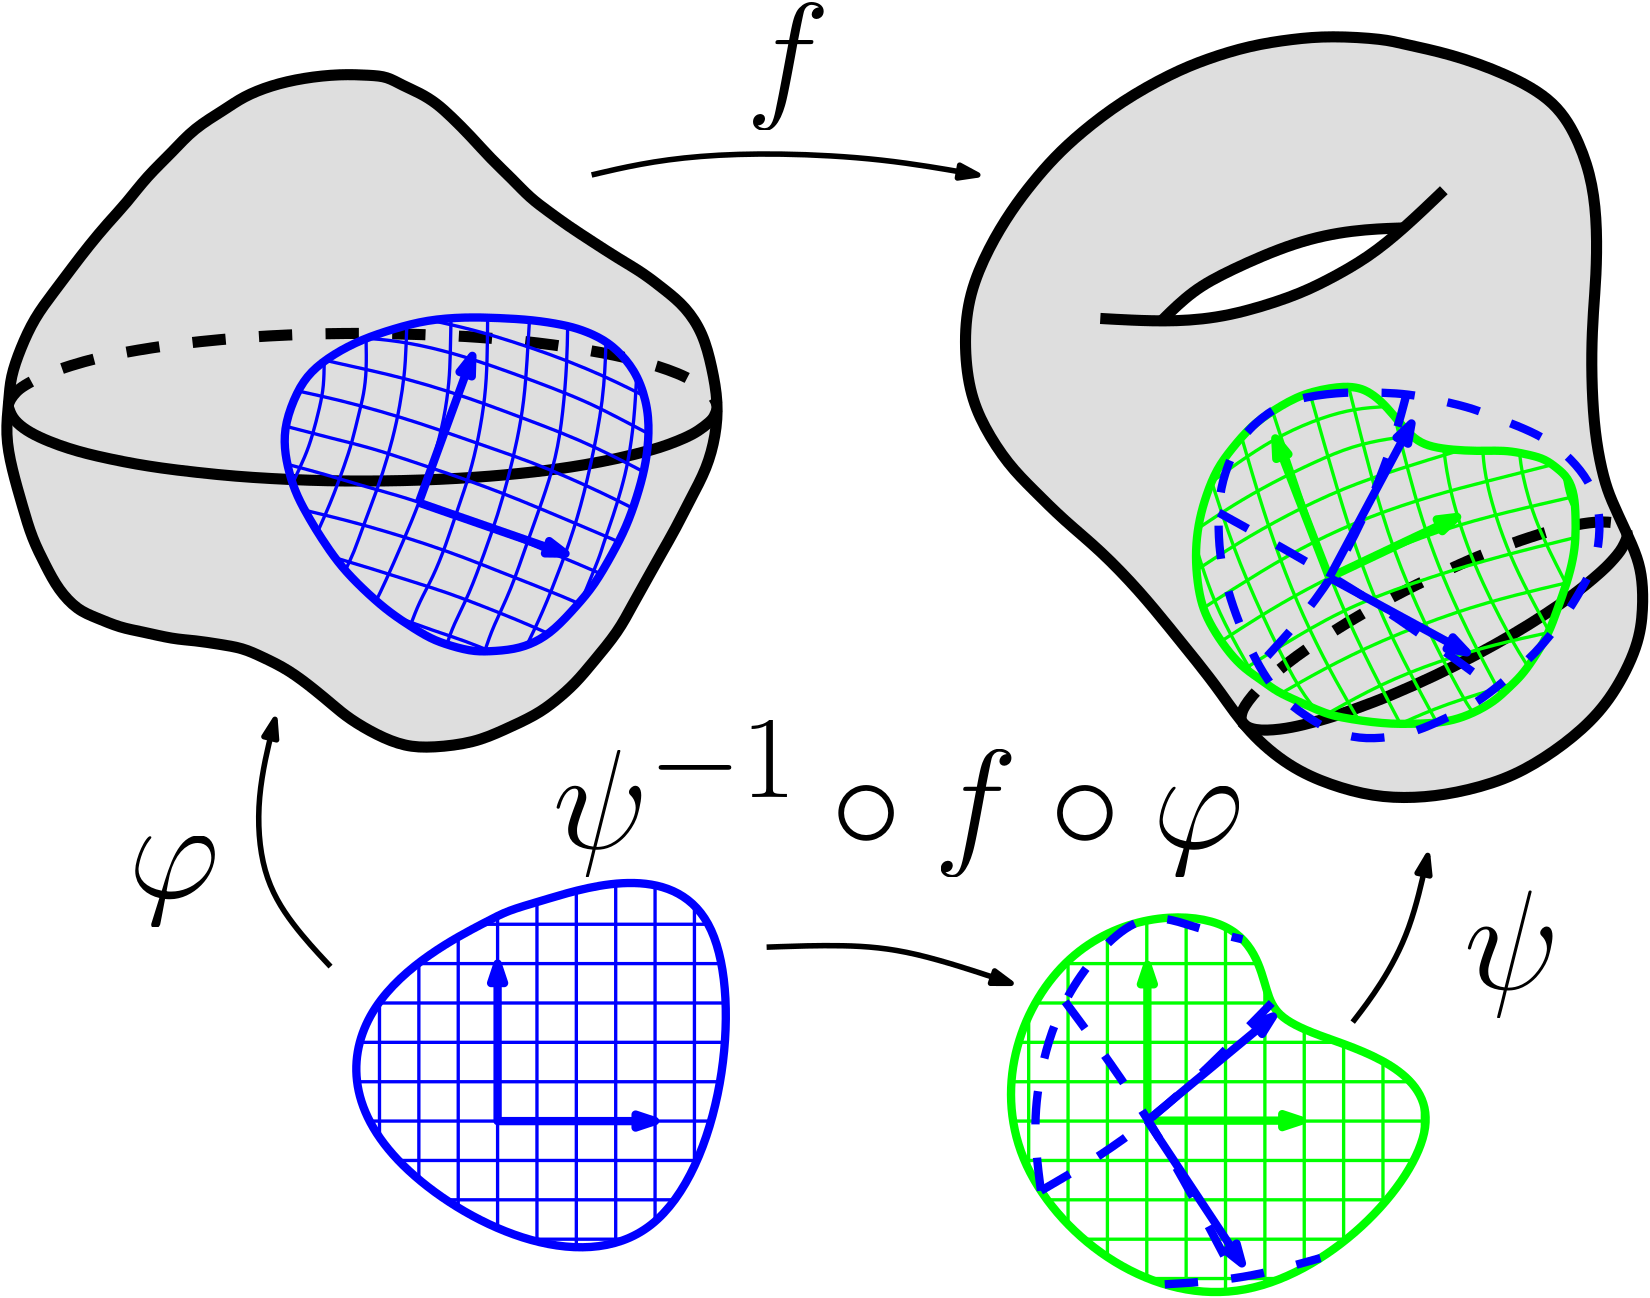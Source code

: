 <?xml version="1.0"?>
<!DOCTYPE ipe SYSTEM "ipe.dtd">
<ipe version="70107" creator="Ipe 7.1.8">
<info created="D:20130404101116" modified="D:20160304170852"/>
<ipestyle name="basic">
<symbol name="arrow/arc(spx)">
<path stroke="sym-stroke" fill="sym-stroke" pen="sym-pen">
0 0 m
-1 0.333 l
-1 -0.333 l
h
</path>
</symbol>
<symbol name="arrow/farc(spx)">
<path stroke="sym-stroke" fill="white" pen="sym-pen">
0 0 m
-1 0.333 l
-1 -0.333 l
h
</path>
</symbol>
<symbol name="mark/circle(sx)" transformations="translations">
<path fill="sym-stroke">
0.6 0 0 0.6 0 0 e
0.4 0 0 0.4 0 0 e
</path>
</symbol>
<symbol name="mark/disk(sx)" transformations="translations">
<path fill="sym-stroke">
0.6 0 0 0.6 0 0 e
</path>
</symbol>
<symbol name="mark/fdisk(sfx)" transformations="translations">
<group>
<path fill="sym-fill">
0.5 0 0 0.5 0 0 e
</path>
<path fill="sym-stroke" fillrule="eofill">
0.6 0 0 0.6 0 0 e
0.4 0 0 0.4 0 0 e
</path>
</group>
</symbol>
<symbol name="mark/box(sx)" transformations="translations">
<path fill="sym-stroke" fillrule="eofill">
-0.6 -0.6 m
0.6 -0.6 l
0.6 0.6 l
-0.6 0.6 l
h
-0.4 -0.4 m
0.4 -0.4 l
0.4 0.4 l
-0.4 0.4 l
h
</path>
</symbol>
<symbol name="mark/square(sx)" transformations="translations">
<path fill="sym-stroke">
-0.6 -0.6 m
0.6 -0.6 l
0.6 0.6 l
-0.6 0.6 l
h
</path>
</symbol>
<symbol name="mark/fsquare(sfx)" transformations="translations">
<group>
<path fill="sym-fill">
-0.5 -0.5 m
0.5 -0.5 l
0.5 0.5 l
-0.5 0.5 l
h
</path>
<path fill="sym-stroke" fillrule="eofill">
-0.6 -0.6 m
0.6 -0.6 l
0.6 0.6 l
-0.6 0.6 l
h
-0.4 -0.4 m
0.4 -0.4 l
0.4 0.4 l
-0.4 0.4 l
h
</path>
</group>
</symbol>
<symbol name="mark/cross(sx)" transformations="translations">
<group>
<path fill="sym-stroke">
-0.43 -0.57 m
0.57 0.43 l
0.43 0.57 l
-0.57 -0.43 l
h
</path>
<path fill="sym-stroke">
-0.43 0.57 m
0.57 -0.43 l
0.43 -0.57 l
-0.57 0.43 l
h
</path>
</group>
</symbol>
<symbol name="arrow/fnormal(spx)">
<path stroke="sym-stroke" fill="white" pen="sym-pen">
0 0 m
-1 0.333 l
-1 -0.333 l
h
</path>
</symbol>
<symbol name="arrow/pointed(spx)">
<path stroke="sym-stroke" fill="sym-stroke" pen="sym-pen">
0 0 m
-1 0.333 l
-0.8 0 l
-1 -0.333 l
h
</path>
</symbol>
<symbol name="arrow/fpointed(spx)">
<path stroke="sym-stroke" fill="white" pen="sym-pen">
0 0 m
-1 0.333 l
-0.8 0 l
-1 -0.333 l
h
</path>
</symbol>
<symbol name="arrow/linear(spx)">
<path stroke="sym-stroke" pen="sym-pen">
-1 0.333 m
0 0 l
-1 -0.333 l
</path>
</symbol>
<symbol name="arrow/fdouble(spx)">
<path stroke="sym-stroke" fill="white" pen="sym-pen">
0 0 m
-1 0.333 l
-1 -0.333 l
h
-1 0 m
-2 0.333 l
-2 -0.333 l
h
</path>
</symbol>
<symbol name="arrow/double(spx)">
<path stroke="sym-stroke" fill="sym-stroke" pen="sym-pen">
0 0 m
-1 0.333 l
-1 -0.333 l
h
-1 0 m
-2 0.333 l
-2 -0.333 l
h
</path>
</symbol>
<pen name="heavier" value="0.8"/>
<pen name="fat" value="1.2"/>
<pen name="ultrafat" value="2"/>
<symbolsize name="large" value="5"/>
<symbolsize name="small" value="2"/>
<symbolsize name="tiny" value="1.1"/>
<arrowsize name="large" value="10"/>
<arrowsize name="small" value="5"/>
<arrowsize name="tiny" value="3"/>
<color name="red" value="1 0 0"/>
<color name="green" value="0 1 0"/>
<color name="blue" value="0 0 1"/>
<color name="yellow" value="1 1 0"/>
<color name="orange" value="1 0.647 0"/>
<color name="gold" value="1 0.843 0"/>
<color name="purple" value="0.627 0.125 0.941"/>
<color name="gray" value="0.745"/>
<color name="brown" value="0.647 0.165 0.165"/>
<color name="navy" value="0 0 0.502"/>
<color name="pink" value="1 0.753 0.796"/>
<color name="seagreen" value="0.18 0.545 0.341"/>
<color name="turquoise" value="0.251 0.878 0.816"/>
<color name="violet" value="0.933 0.51 0.933"/>
<color name="darkblue" value="0 0 0.545"/>
<color name="darkcyan" value="0 0.545 0.545"/>
<color name="darkgray" value="0.663"/>
<color name="darkgreen" value="0 0.392 0"/>
<color name="darkmagenta" value="0.545 0 0.545"/>
<color name="darkorange" value="1 0.549 0"/>
<color name="darkred" value="0.545 0 0"/>
<color name="lightblue" value="0.678 0.847 0.902"/>
<color name="lightcyan" value="0.878 1 1"/>
<color name="lightgray" value="0.827"/>
<color name="lightgreen" value="0.565 0.933 0.565"/>
<color name="lightyellow" value="1 1 0.878"/>
<dashstyle name="dashed" value="[4] 0"/>
<dashstyle name="dotted" value="[1 3] 0"/>
<dashstyle name="dash dotted" value="[4 2 1 2] 0"/>
<dashstyle name="dash dot dotted" value="[4 2 1 2 1 2] 0"/>
<textsize name="large" value="\large"/>
<textsize name="small" value="\small"/>
<textsize name="tiny" value="\tiny"/>
<textsize name="Large" value="\Large"/>
<textsize name="LARGE" value="\LARGE"/>
<textsize name="huge" value="\huge"/>
<textsize name="Huge" value="\Huge"/>
<textsize name="footnote" value="\footnotesize"/>
<textstyle name="center" begin="\begin{center}" end="\end{center}"/>
<textstyle name="itemize" begin="\begin{itemize}" end="\end{itemize}"/>
<textstyle name="item" begin="\begin{itemize}\item{}" end="\end{itemize}"/>
<gridsize name="4 pts" value="4"/>
<gridsize name="8 pts (~3 mm)" value="8"/>
<gridsize name="16 pts (~6 mm)" value="16"/>
<gridsize name="32 pts (~12 mm)" value="32"/>
<gridsize name="10 pts (~3.5 mm)" value="10"/>
<gridsize name="20 pts (~7 mm)" value="20"/>
<gridsize name="14 pts (~5 mm)" value="14"/>
<gridsize name="28 pts (~10 mm)" value="28"/>
<gridsize name="56 pts (~20 mm)" value="56"/>
<anglesize name="90 deg" value="90"/>
<anglesize name="60 deg" value="60"/>
<anglesize name="45 deg" value="45"/>
<anglesize name="30 deg" value="30"/>
<anglesize name="22.5 deg" value="22.5"/>
<tiling name="falling" angle="-60" step="4" width="1"/>
<tiling name="rising" angle="30" step="4" width="1"/>
</ipestyle>
<ipestyle name="prueba">
<symbol name="arrow/arc(spx)">
<path stroke="sym-stroke" fill="sym-stroke" pen="sym-pen">
0 0 m
-1 0.333 l
-1 -0.333 l
h
</path>
</symbol>
<symbol name="arrow/farc(spx)">
<path stroke="sym-stroke" fill="white" pen="sym-pen">
0 0 m
-1 0.333 l
-1 -0.333 l
h
</path>
</symbol>
<symbol name="mark/circle(sx)" transformations="translations">
<path fill="sym-stroke">
0.6 0 0 0.6 0 0 e
0.4 0 0 0.4 0 0 e
</path>
</symbol>
<symbol name="mark/disk(sx)" transformations="translations">
<path fill="sym-stroke">
0.6 0 0 0.6 0 0 e
</path>
</symbol>
<symbol name="mark/fdisk(sfx)" transformations="translations">
<group>
<path fill="sym-fill">
0.5 0 0 0.5 0 0 e
</path>
<path fill="sym-stroke" fillrule="eofill">
0.6 0 0 0.6 0 0 e
0.4 0 0 0.4 0 0 e
</path>
</group>
</symbol>
<symbol name="mark/box(sx)" transformations="translations">
<path fill="sym-stroke" fillrule="eofill">
-0.6 -0.6 m
0.6 -0.6 l
0.6 0.6 l
-0.6 0.6 l
h
-0.4 -0.4 m
0.4 -0.4 l
0.4 0.4 l
-0.4 0.4 l
h
</path>
</symbol>
<symbol name="mark/square(sx)" transformations="translations">
<path fill="sym-stroke">
-0.6 -0.6 m
0.6 -0.6 l
0.6 0.6 l
-0.6 0.6 l
h
</path>
</symbol>
<symbol name="mark/fsquare(sfx)" transformations="translations">
<group>
<path fill="sym-fill">
-0.5 -0.5 m
0.5 -0.5 l
0.5 0.5 l
-0.5 0.5 l
h
</path>
<path fill="sym-stroke" fillrule="eofill">
-0.6 -0.6 m
0.6 -0.6 l
0.6 0.6 l
-0.6 0.6 l
h
-0.4 -0.4 m
0.4 -0.4 l
0.4 0.4 l
-0.4 0.4 l
h
</path>
</group>
</symbol>
<symbol name="mark/cross(sx)" transformations="translations">
<group>
<path fill="sym-stroke">
-0.43 -0.57 m
0.57 0.43 l
0.43 0.57 l
-0.57 -0.43 l
h
</path>
<path fill="sym-stroke">
-0.43 0.57 m
0.57 -0.43 l
0.43 -0.57 l
-0.57 0.43 l
h
</path>
</group>
</symbol>
<symbol name="arrow/fnormal(spx)">
<path stroke="sym-stroke" fill="white" pen="sym-pen">
0 0 m
-1 0.333 l
-1 -0.333 l
h
</path>
</symbol>
<symbol name="arrow/pointed(spx)">
<path stroke="sym-stroke" fill="sym-stroke" pen="sym-pen">
0 0 m
-1 0.333 l
-0.8 0 l
-1 -0.333 l
h
</path>
</symbol>
<symbol name="arrow/fpointed(spx)">
<path stroke="sym-stroke" fill="white" pen="sym-pen">
0 0 m
-1 0.333 l
-0.8 0 l
-1 -0.333 l
h
</path>
</symbol>
<symbol name="arrow/linear(spx)">
<path stroke="sym-stroke" pen="sym-pen">
-1 0.333 m
0 0 l
-1 -0.333 l
</path>
</symbol>
<symbol name="arrow/fdouble(spx)">
<path stroke="sym-stroke" fill="white" pen="sym-pen">
0 0 m
-1 0.333 l
-1 -0.333 l
h
-1 0 m
-2 0.333 l
-2 -0.333 l
h
</path>
</symbol>
<symbol name="arrow/double(spx)">
<path stroke="sym-stroke" fill="sym-stroke" pen="sym-pen">
0 0 m
-1 0.333 l
-1 -0.333 l
h
-1 0 m
-2 0.333 l
-2 -0.333 l
h
</path>
</symbol>
<pen name="heavier" value="0.8"/>
<pen name="fat" value="1.2"/>
<pen name="ultrafat" value="2"/>
<symbolsize name="large" value="5"/>
<symbolsize name="small" value="2"/>
<symbolsize name="tiny" value="1.1"/>
<arrowsize name="large" value="10"/>
<arrowsize name="small" value="5"/>
<arrowsize name="tiny" value="3"/>
<color name="red" value="1 0 0"/>
<color name="green" value="0 1 0"/>
<color name="blue" value="0 0 1"/>
<color name="yellow" value="1 1 0"/>
<color name="orange" value="1 0.647 0"/>
<color name="gold" value="1 0.843 0"/>
<color name="purple" value="0.627 0.125 0.941"/>
<color name="gray" value="0.745"/>
<color name="brown" value="0.647 0.165 0.165"/>
<color name="navy" value="0 0 0.502"/>
<color name="pink" value="1 0.753 0.796"/>
<color name="seagreen" value="0.18 0.545 0.341"/>
<color name="turquoise" value="0.251 0.878 0.816"/>
<color name="violet" value="0.933 0.51 0.933"/>
<color name="darkblue" value="0 0 0.545"/>
<color name="darkcyan" value="0 0.545 0.545"/>
<color name="darkgray" value="0.663"/>
<color name="darkgreen" value="0 0.392 0"/>
<color name="darkmagenta" value="0.545 0 0.545"/>
<color name="darkorange" value="1 0.549 0"/>
<color name="darkred" value="0.545 0 0"/>
<color name="lightblue" value="0.678 0.847 0.902"/>
<color name="lightcyan" value="0.878 1 1"/>
<color name="lightgray" value="0.827"/>
<color name="lightgreen" value="0.565 0.933 0.565"/>
<color name="lightyellow" value="1 1 0.878"/>
<color name="gray7" value="0.87"/>
<color name="azul" value="0.237 0.659 0.659"/>
<color name="amarillo" value="0.957 0.969 0.714"/>
<dashstyle name="dashed" value="[4] 0"/>
<dashstyle name="dotted" value="[1 3] 0"/>
<dashstyle name="dash dotted" value="[4 2 1 2] 0"/>
<dashstyle name="dash dot dotted" value="[4 2 1 2 1 2] 0"/>
<dashstyle name="large dashed" value="[12] 0"/>
<dashstyle name="medium dashed" value="[8] 0"/>
<dashstyle name="large dotted" value="[2 4] 0"/>
<textsize name="large" value="\large"/>
<textsize name="small" value="\small"/>
<textsize name="tiny" value="\tiny"/>
<textsize name="Large" value="\Large"/>
<textsize name="LARGE" value="\LARGE"/>
<textsize name="huge" value="\huge"/>
<textsize name="Huge" value="\Huge"/>
<textsize name="footnote" value="\footnotesize"/>
<textstyle name="center" begin="\begin{center}" end="\end{center}"/>
<textstyle name="itemize" begin="\begin{itemize}" end="\end{itemize}"/>
<textstyle name="item" begin="\begin{itemize}\item{}" end="\end{itemize}"/>
<gridsize name="4 pts" value="4"/>
<gridsize name="8 pts (~3 mm)" value="8"/>
<gridsize name="16 pts (~6 mm)" value="16"/>
<gridsize name="32 pts (~12 mm)" value="32"/>
<gridsize name="10 pts (~3.5 mm)" value="10"/>
<gridsize name="20 pts (~7 mm)" value="20"/>
<gridsize name="14 pts (~5 mm)" value="14"/>
<gridsize name="28 pts (~10 mm)" value="28"/>
<gridsize name="56 pts (~20 mm)" value="56"/>
<anglesize name="90 deg" value="90"/>
<anglesize name="60 deg" value="60"/>
<anglesize name="45 deg" value="45"/>
<anglesize name="30 deg" value="30"/>
<anglesize name="22.5 deg" value="22.5"/>
<tiling name="falling" angle="-60" step="4" width="1"/>
<tiling name="rising" angle="30" step="4" width="1"/>
</ipestyle>
<page>
<layer name="alpha"/>
<view layers="alpha" active="alpha"/>
<path layer="alpha" matrix="1 0 0 1 1.5 -59.148" stroke="black" fill="gray7" pen="4">
477.856 865.537
464.246 864.354
448.862 861.987
433.477 857.253
420.459 851.928
402.708 842
387.915 830.626
378.448 821.75
370.755 812.874
363.063 802.815
354.779 789.206
347.678 772.638
345.903 755.478
347.678 737.727
353.004 724.709
361.88 711.099
370.755 702.224
381.998 690.981
395.016 680.33
409.217 665.537
419.868 652.519
429.927 640.093
438.211 629.443
448.27 614.65
463.063 602.224
477.856 595.715
493.241 591.573
508.033 590.981
522.826 592.756
540.578 597.49
554.779 605.182
568.98 615.833
579.631 627.667
588.952 646.011
590.46 659.396
590.19 669.631
588.574 677.441
584.265 687.137
578.879 698.449
576.185 706.259
573.492 719.187
572.145 734.27
571.795 751.399
572.496 766.455
573.546 778.709
573.896 795.865
572.412 812.105
567.797 826.721
559.335 842
541.17 851.928
521.051 859.028
503.891 862.579
497.383 864.354 u
</path>
<path matrix="0.885766 0 0 0.885766 51.9959 273.943" stroke="blue" pen="3">
149 246
84 212
81 142
226 72
253 277
147 245 u
</path>
<path matrix="0.885766 0 0 0.885766 51.9959 273.943" stroke="blue" pen="3" arrow="normal/normal" rarrow="normal/normal">
144 224 m
144 160 l
208 160 l
</path>
<path matrix="0.885766 0 0 0.885766 51.9959 273.943" stroke="blue" pen="fat">
96 207.96 m
96 153.709 l
</path>
<path matrix="0.885766 0 0 0.885766 51.9959 273.943" stroke="blue" pen="fat">
112 223.977 m
112 136.485 l
</path>
<path matrix="0.885766 0 0 0.885766 51.9959 273.943" stroke="blue" pen="fat">
128 234.366 m
128 124.863 l
</path>
<path matrix="0.885766 0 0 0.885766 51.9959 273.943" stroke="blue" pen="fat">
144 243.128 m
144 116.729 l
</path>
<path matrix="0.885766 0 0 0.885766 51.9959 273.943" stroke="blue" pen="fat">
160 248.939 m
160 111.349 l
</path>
<path matrix="0.885766 0 0 0.885766 51.9959 273.943" stroke="blue" pen="fat">
176 253.436 m
176 109.093 l
</path>
<path matrix="0.885766 0 0 0.885766 51.9959 273.943" stroke="blue" pen="fat">
192 255.933 m
192 110.897 l
</path>
<path matrix="0.885766 0 0 0.885766 51.9959 273.943" stroke="blue" pen="fat">
208 255.74 m
208 119.601 l
</path>
<path matrix="0.885766 0 0 0.885766 51.9959 273.943" stroke="blue" pen="fat">
224 247.281 m
224 141.785 l
</path>
<path matrix="0.885766 0 0 0.885766 51.9959 273.943" stroke="blue" pen="fat">
137.551 240 m
229.204 240 l
</path>
<path matrix="0.885766 0 0 0.885766 51.9959 273.943" stroke="blue" pen="fat">
112.029 224 m
234.859 224 l
</path>
<path matrix="0.885766 0 0 0.885766 51.9959 273.943" stroke="blue" pen="fat">
96.0343 208 m
236.574 208 l
</path>
<path matrix="0.885766 0 0 0.885766 51.9959 273.943" stroke="blue" pen="fat">
87.586 192 m
236.316 192 l
</path>
<path matrix="0.885766 0 0 0.885766 51.9959 273.943" stroke="blue" pen="fat">
86.9296 176 m
234.358 176 l
</path>
<path matrix="0.885766 0 0 0.885766 51.9959 273.943" stroke="blue" pen="fat">
92.0653 160 m
230.635 160 l
</path>
<path matrix="0.885766 0 0 0.885766 51.9959 273.943" stroke="blue" pen="fat">
103.894 144 m
224.874 144 l
</path>
<path matrix="0.885766 0 0 0.885766 51.9959 273.943" stroke="blue" pen="fat">
123.327 128 m
215.918 128 l
</path>
<path matrix="0.885766 0 0 0.885766 51.9959 273.943" stroke="blue" pen="fat">
157.228 112 m
195.738 112 l
</path>
<path matrix="0.885766 0 0 0.885766 30.6032 273.943" stroke="green" pen="3">
472.953 247.727
393.656 241.227
357.258 142.431
469.053 57.9351
578.248 172.33
488.552 197.029
480.752 208.729 u
</path>
<path matrix="0.885766 0 0 0.885766 30.6032 273.943" stroke="green" pen="3" arrow="normal/normal" rarrow="normal/normal">
432.24 223.493 m
432.24 160.182 l
494.959 160.182 l
</path>
<path matrix="0.885766 0 0 0.885766 30.6032 273.943" stroke="green" pen="fat">
384 202.386 m
384 140.853 l
</path>
<path matrix="0.885766 0 0 0.885766 30.6032 273.943" stroke="green" pen="fat">
400 224.856 m
400 118.365 l
</path>
<path matrix="0.885766 0 0 0.885766 30.6032 273.943" stroke="green" pen="fat">
416 236.036 m
416 104.769 l
</path>
<path matrix="0.885766 0 0 0.885766 30.6032 273.943" stroke="green" pen="fat">
432 241.375 m
432 96.493 l
</path>
<path matrix="0.885766 0 0 0.885766 30.6032 273.943" stroke="green" pen="fat">
448 242.648 m
448 91.9075 l
</path>
<path matrix="0.885766 0 0 0.885766 30.6032 273.943" stroke="green" pen="fat">
464 238.369 m
464 90.9581 l
</path>
<path matrix="0.885766 0 0 0.885766 30.6032 273.943" stroke="green" pen="fat">
480 215.312 m
480 93.8432 l
</path>
<path matrix="0.885766 0 0 0.885766 30.6032 273.943" stroke="green" pen="fat">
496 197.54 m
496 100.504 l
</path>
<path matrix="0.885766 0 0 0.885766 30.6032 273.943" stroke="green" pen="fat">
512 191.258 m
512 111.297 l
</path>
<path matrix="0.885766 0 0 0.885766 30.6032 273.943" stroke="green" pen="fat">
528 183.98 m
528 126.299 l
</path>
<path matrix="0.885766 0 0 0.885766 30.6032 273.943" stroke="green" pen="fat">
544 167.464 m
544 153.606 l
</path>
<path matrix="0.885766 0 0 0.885766 30.6032 273.943" stroke="green" pen="fat">
399.303 224 m
476.786 224 l
</path>
<path matrix="0.885766 0 0 0.885766 30.6032 273.943" stroke="green" pen="fat">
386.89 208 m
482.795 208 l
</path>
<path matrix="0.885766 0 0 0.885766 30.6032 273.943" stroke="green" pen="fat">
380.066 192 m
509.983 192 l
</path>
<path matrix="0.885766 0 0 0.885766 30.6032 273.943" stroke="green" pen="fat">
377.192 176 m
538.793 176 l
</path>
<path matrix="0.885766 0 0 0.885766 30.6032 273.943" stroke="green" pen="fat">
377.9 160 m
545.02 160 l
</path>
<path matrix="0.885766 0 0 0.885766 30.6032 273.943" stroke="green" pen="fat">
382.377 144 m
540.204 144 l
</path>
<path matrix="0.885766 0 0 0.885766 30.6032 273.943" stroke="green" pen="fat">
391.831 128 m
529.535 128 l
</path>
<path matrix="0.885766 0 0 0.885766 30.6032 273.943" stroke="green" pen="fat">
406.588 112 m
512.857 112 l
</path>
<path matrix="0.885766 0 0 0.885766 30.6032 273.943" stroke="green" pen="fat">
433.345 96 m
485.944 96 l
</path>
<path matrix="1 0 0 1 1.5 -59.148" stroke="black" fill="gray7" pen="4">
121.424 851.76
108.225 850.394
96.3904 847.663
86.3768 843.567
80.0045 839.015
68.6254 832.188
60.8876 823.54
51.7844 814.891
44.5018 805.333
37.6743 798.05
30.8469 789.857
24.9298 782.12
18.1023 773.016
11.2749 763.913
6.26806 752.989
2.62675 742.52
2.17159 734.328
0.806098 722.038
3.08191 709.749
7.17838 695.639
10.3645 684.715
15.3713 674.701
19.923 666.053
26.7504 658.77
33.5779 656.039
42.226 652.398
49.9637 651.033
61.3428 648.302
69.0806 647.846
77.7287 646.481
86.3768 645.116
93.2042 641.929
102.763 637.378
112.776 629.64
118.693 624.633
124.611 619.626
134.624 613.709
144.638 609.613
154.651 609.158
169.672 610.978
180.14 615.53
191.975 620.992
198.802 625.999
206.085 632.371
212.457 640.109
221.56 651.033
226.567 660.591
232.484 671.06
237.036 679.253
242.043 687.901
247.505 698.825
253.422 709.749
256.608 721.583
257.518 733.417
255.242 746.162
252.056 758.451
245.684 768.01
238.401 773.927
230.208 780.299
221.56 785.306
212.457 791.223
203.354 797.14
196.526 802.147
189.699 807.154
183.327 813.981
175.589 821.264
168.306 829.457
161.479 836.284
156.017 841.291
150.1 844.932
143.727 847.663
138.265 850.849
132.348 851.304 u
</path>
<path matrix="1 0 0 1 1.5 -59.148" stroke="black" pen="4">
1.85771 732.052 m
3.20304 727.945
7.13406 724.227
12.7254 721.052
20.4785 717.954
27.0576 715.918
33.2233 714.319
43.8721 712.054
52.1285 710.623
61.6456 709.247
78.0032 707.436
89.5979 706.507
103.764 705.719
116.74 705.306
129.629 705.172
143.982 705.344
156.875 705.792
170.059 706.553
180.405 707.382
191.454 708.521
200.008 709.605
208.777 710.933
221.207 713.282
233.217 716.284
239.525 718.307
246.026 720.938
250.202 723.147
254.688 726.613
256.091 728.4
257.062 731.054 s
</path>
<path matrix="1 0 0 1 1.5 -59.148" stroke="black" dash="large dashed" pen="4">
1.9383 732.786 m
2.56519 734.621
4.64609 737.352
7.31942 739.522
14.3707 743.314
24.7749 747.04
33.9681 749.477
39.8162 750.765
48.2253 752.35
58.999 754.016
70.3401 755.414
86.0412 756.856
95.3568 757.477
109.497 758.118
122.541 758.408
139.28 758.369
162.507 757.541
171.061 756.995
180.173 756.258
192.329 754.996
203.714 753.482
215.694 751.456
224.283 749.65
231.667 747.777
239.368 745.368
246.209 742.596
252.803 738.695
256.178 735.076
257.027 732.721 s
</path>
<path matrix="0.542118 0.271848 -0.271848 0.542118 645.43 161.951" stroke="black" pen="4">
1.85771 732.052 m
3.20304 727.945
7.13406 724.227
12.7254 721.052
20.4785 717.954
27.0576 715.918
33.2233 714.319
43.8721 712.054
52.1285 710.623
61.6456 709.247
78.0032 707.436
89.5979 706.507
103.764 705.719
116.74 705.306
129.629 705.172
143.982 705.344
156.875 705.792
170.059 706.553
180.405 707.382
191.454 708.521
200.008 709.605
208.777 710.933
221.207 713.282
233.217 716.284
239.525 718.307
246.026 720.938
250.202 723.147
254.688 726.613
256.091 728.4
257.062 731.054 s
</path>
<path matrix="0.542118 0.271848 -0.271848 0.542118 645.43 161.951" stroke="black" dash="large dashed" pen="4">
1.9383 732.786 m
2.56519 734.621
4.64609 737.352
7.31942 739.522
14.3707 743.314
24.7749 747.04
33.9681 749.477
39.8162 750.765
48.2253 752.35
58.999 754.016
70.3401 755.414
86.0412 756.856
95.3568 757.477
109.497 758.118
122.541 758.408
139.28 758.369
162.507 757.541
171.061 756.995
180.173 756.258
192.329 754.996
203.714 753.482
215.694 751.456
224.283 749.65
231.667 747.777
239.368 745.368
246.209 742.596
252.803 738.695
256.178 735.076
257.027 732.721 s
</path>
<path matrix="1 0 0 1 1.5 564.852" stroke="black" pen="ultrafat" arrow="normal/normal">
211.896 191.415 m
228.895 195.415
249.894 198.414
278.893 199.414
316.891 197.414
350.89 191.415 s
</path>
<path matrix="1 0 0 1 1.5 564.852" stroke="black" pen="ultrafat" arrow="normal/normal">
274.893 -86.5737 m
302.892 -85.5737
326.891 -87.5737
362.889 -99.5732 s
</path>
<path matrix="1 0 0 1 1.5 564.852" stroke="black" pen="ultrafat" arrow="normal/normal">
485.884 -113.573 m
495.884 -100.573
506.883 -80.5739
512.883 -53.5751 s
</path>
<path matrix="1 0 0 1 1.5 564.852" stroke="black" pen="ultrafat" arrow="normal/normal">
117.899 -93.5734 m
103.9 -78.574
92.9005 -60.5748
90.9006 -32.5759
97.9003 -4.57711 s
</path>
<path matrix="1 0 0 1 1.5 -59.148" stroke="blue" pen="3">
152.631 763.247
140.727 760.096
129.173 756.245
119.019 750.993
110.616 744.69
105.715 737.338
101.513 726.134
101.163 717.031
102.914 708.277
105.715 699.874
110.616 691.121
114.468 684.819
120.42 676.066
127.072 668.713
136.175 660.31
142.828 655.409
152.631 649.106
158.583 646.656
168.387 643.855
175.039 643.855
184.143 644.555
191.495 647.006
198.498 651.557
206.551 660.31
212.853 667.663
219.505 679.217
224.407 688.67
228.258 699.524
231.059 709.678
232.46 719.481
232.46 731.036
228.608 743.29
222.656 750.993
216.354 756.245
208.301 759.746
201.649 761.496
190.795 763.247
178.541 763.947
166.286 764.297 u
</path>
<path matrix="1 0 0 1 1.5 -59.148" stroke="blue" pen="fat">
115.628 748.326 m
115.518 739.439
114.118 732.086
111.317 721.232
108.866 714.23
104.251 704.454 s
</path>
<path matrix="1 0 0 1 1.5 -59.148" stroke="blue" pen="fat">
130.685 756.534 m
130.924 745.041
129.873 736.287
128.123 729.635
125.672 719.131
122.871 710.728
119.019 700.225
116.218 693.572
113.237 686.885 s
</path>
<path matrix="1 0 0 1 1.5 -59.148" stroke="blue" pen="fat">
145.352 761.265 m
144.929 747.842
143.878 738.388
141.777 726.484
138.626 714.23
134.775 702.325
129.523 688.67
126.372 679.567
123.209 673.076 s
</path>
<path matrix="1 0 0 1 1.5 -59.148" stroke="blue" pen="fat">
161.284 763.839 m
161.034 750.643
160.684 741.189
158.934 727.884
155.082 713.179
150.18 698.124
143.878 683.068
137.226 668.013
134.324 662.135 s
</path>
<path matrix="1 0 0 1 1.5 -59.148" stroke="blue" pen="fat">
174.462 764.038 m
174.339 748.542
173.639 735.587
171.188 720.532
168.037 707.577
163.835 695.673
159.284 681.668
154.732 670.464
149.83 661.711
146.585 653.031 s
</path>
<path matrix="1 0 0 1 1.5 -59.148" stroke="blue" pen="fat">
189.519 763.178 m
188.694 748.892
187.644 734.187
185.193 720.182
182.042 706.877
178.19 693.222
173.289 679.217
167.687 664.162
162.085 653.308
159.773 646.417 s
</path>
<path matrix="1 0 0 1 1.5 -59.148" stroke="blue" pen="fat">
203.266 760.997 m
203.049 747.842
201.649 729.985
199.198 713.529
193.946 697.424
189.044 684.119
182.742 665.562
176.44 652.958
173.388 643.909 s
</path>
<path matrix="1 0 0 1 1.5 -59.148" stroke="blue" pen="fat">
217.063 755.314 m
216.354 734.887
211.452 710.028
206.901 691.822
200.949 674.665
193.946 657.159
188.558 646.132 s
</path>
<path matrix="1 0 0 1 1.5 -59.148" stroke="blue" pen="fat">
228.091 742.868 m
227.27 727.304
225.198 712.595
222.712 702.651
219.812 693.121
215.668 681.312
215.047 678.618
208.419 662.545 s
</path>
<path matrix="1 0 0 1 1.5 -59.148" stroke="blue" pen="fat">
154.137 763.086 m
169.572 759.665
182.769 755.625
196.505 751.047
210.24 745.66
221.552 740.543
230.764 735.892 s
</path>
<path matrix="1 0 0 1 1.5 -59.148" stroke="blue" pen="fat">
130.868 756.607 m
140.257 755.894
154.137 753.408
169.261 749.058
183.349 744.086
196.815 739.113
210.282 733.727
221.262 728.133
232.346 722.285 s
</path>
<path matrix="1 0 0 1 1.5 -59.148" stroke="blue" pen="fat">
116.083 748.659 m
123.476 746.986
138.599 743.671
152.687 739.942
168.018 734.97
180.449 730.412
193.708 725.44
207.381 720.053
219.605 714.252
230.597 708.567 s
</path>
<path matrix="1 0 0 1 1.5 -59.148" stroke="blue" pen="fat">
106.298 737.62 m
121.197 734.348
135.699 730.412
149.372 726.268
164.289 721.089
176.719 716.738
190.393 711.973
202.823 706.794
215.668 700.993
226.759 695.429 s
</path>
<path matrix="1 0 0 1 1.5 -59.148" stroke="blue" pen="fat">
101.848 724.938 m
118.089 720.675
132.591 717.153
146.265 712.595
160.56 707.83
174.026 703.065
186.249 698.3
200.545 692.292
211.318 687.734
221.604 683.351 s
</path>
<path matrix="1 0 0 1 1.5 -59.148" stroke="blue" pen="fat">
102.39 711.24 m
116.846 707.416
128.655 703.686
141.914 700.165
157.038 695.192
171.54 689.391
182.935 685.455
195.572 680.069
206.76 675.511
215.161 671.846 s
</path>
<path matrix="1 0 0 1 1.5 -59.148" stroke="blue" pen="fat">
108.639 694.71 m
123.89 691.049
137.771 687.113
151.859 682.762
166.361 677.582
178.791 672.61
192.05 667.431
202.409 663.287
207.211 661.151 s
</path>
<path matrix="1 0 0 1 1.5 -59.148" stroke="blue" pen="fat">
119.547 677.591 m
132.177 673.853
146.472 669.295
160.353 664.945
172.162 660.387
185.214 655.208
196.317 650.338 s
</path>
<path matrix="1 0 0 1 1.5 -59.148" stroke="blue" pen="fat">
141.851 656.213 m
154.462 651.523
166.966 647.477
175.288 643.964 s
</path>
<path matrix="1 0 0 1 1.5 -59.148" stroke="green" pen="3">
481.433 739.417
467.966 736.931
457.4 730.716
449.527 725.329
442.276 716.835
436.89 709.584
433.16 700.261
430.674 691.56
429.431 682.651
429.431 673.742
430.674 664.005
432.746 657.375
436.268 650.746
441.655 643.08
446.834 637.694
453.671 633.136
458.85 629.199
465.894 626.092
473.145 622.777
478.739 620.705
485.576 619.462
492.827 618.426
499.871 617.805
506.087 617.805
515.202 618.012
522.039 619.048
529.083 621.534
536.956 625.885
542.342 631.064
546.486 635
550.629 640.594
556.43 650.124
559.538 659.033
563.06 668.563
565.339 677.472
566.168 684.516
566.168 692.181
565.753 700.261
563.474 706.476
559.331 709.998
555.187 713.106
550.008 714.556
542.964 716.006
537.163 716.214
530.74 716.006
521.832 716.421
514.374 717.457
509.194 719.528
504.843 723.672
500.907 728.644
495.728 734.445
490.963 737.76
487.233 739.003 u
</path>
<path matrix="1 0 0 1 1.5 -59.148" stroke="green" pen="fat">
435.086 704.894 m
447.456 713.935
460.715 722.222
475.01 728.23
486.819 731.337
497.814 732.031 s
</path>
<path matrix="1 0 0 1 1.5 -59.148" stroke="green" pen="fat">
430.269 688.203 m
442.691 696.532
456.779 704.612
472.524 712.277
485.783 717.871
498.835 720.564
507.346 721.393 s
</path>
<path matrix="1 0 0 1 1.5 -59.148" stroke="green" pen="fat">
429.669 673.162 m
444.348 682.858
462.165 693.01
482.468 702.747
502.979 709.791
524.614 716.332 s
</path>
<path matrix="1 0 0 1 1.5 -59.148" stroke="green" pen="fat">
432.164 659.512 m
453.464 673.121
471.281 683.273
491.999 692.595
515.202 700.261
534.47 705.233
557.786 711.119 s
</path>
<path matrix="1 0 0 1 1.5 -59.148" stroke="green" pen="fat">
438.567 647.552 m
452.013 656.34
468.588 666.077
490.341 676.85
517.688 687.83
541.928 694.253
565.504 699.609 s
</path>
<path matrix="1 0 0 1 1.5 -59.148" stroke="green" pen="fat">
447.19 637.766 m
465.894 649.503
486.198 660.897
515.409 671.256
539.235 678.3
566.045 684.902 s
</path>
<path matrix="1 0 0 1 1.5 -59.148" stroke="green" pen="fat">
460.148 628.791 m
474.389 637.072
495.935 647.845
523.489 658.411
545.036 664.419
562.887 668.569 s
</path>
<path matrix="1 0 0 1 1.5 -59.148" stroke="green" pen="fat">
476.809 621.483 m
496.142 632.307
516.653 640.387
537.577 646.602
556.271 650.63 s
</path>
<path matrix="1 0 0 1 1.5 -59.148" stroke="green" pen="fat">
503.042 617.822 m
518.724 624.849
543.664 632.326 s
</path>
<path matrix="1 0 0 1 1.5 -59.148" stroke="green" pen="fat">
429.555 681.222 m
433.575 668.356
439.169 654.682
449.876 635.715 s
</path>
<path matrix="1 0 0 1 1.5 -59.148" stroke="green" pen="fat">
435.124 704.922 m
442.66 681.571
453.194 656.903
465.494 631.89
472.209 623.264 s
</path>
<path matrix="1 0 0 1 1.5 -59.148" stroke="green" pen="fat">
445.891 720.973 m
453.65 694.356
461.73 671.463
470.169 651.789
480.044 632.68
488.058 619.123 s
</path>
<path matrix="1 0 0 1 1.5 -59.148" stroke="green" pen="fat">
457.041 730.342 m
466.847 700.282
477.593 670.455
489.088 644.256
503.042 617.822 s
</path>
<path matrix="1 0 0 1 1.5 -59.148" stroke="green" pen="fat">
470.436 736.969 m
480.482 701.454
488.672 675.719
499.53 648.923
516.152 618.269 s
</path>
<path matrix="1 0 0 1 1.5 -59.148" stroke="green" pen="fat">
484.412 739.124 m
492.668 706.173
500.258 680.716
511.64 653.764
525.672 626.772
529.245 621.855 s
</path>
<path matrix="1 0 0 1 1.5 -59.148" stroke="green" pen="fat">
500.996 728.431 m
510.209 690.855
523.42 657.965
539.318 628.242 s
</path>
<path matrix="1 0 0 1 1.5 -59.148" stroke="green" pen="fat">
518.645 716.907 m
520.625 701.561
529.016 675.215
543.078 647.692
548.992 638.461 s
</path>
<path matrix="1 0 0 1 1.5 -59.148" stroke="green" pen="fat">
532.736 716.103 m
533.597 704.99
541.532 678.709
556.532 651.2 s
</path>
<path matrix="1 0 0 1 1.5 -59.148" stroke="green" pen="fat">
545.977 715.35 m
546.685 708.315
551.417 690.316
562.588 668.499 s
</path>
<path matrix="1 0 0 1 1.5 -59.148" stroke="green" pen="fat">
561.878 707.648 m
563.461 699.095
566.01 694.636 s
</path>
<path matrix="1 0 0 1 1.5 -59.148" stroke="blue" dash="large dashed" pen="3">
491.584 737.159
480.811 737.159
464.921 735.004
455.494 730.156
446.068 721.807
440.681 711.034
437.718 699.992
437.449 688.141
438.257 676.021
441.758 662.824
446.068 651.243
450.916 640.739
456.571 631.313
463.574 624.31
474.078 617.308
481.08 614.076
490.507 612.19
502.088 613.268
510.976 615.961
520.941 620.54
528.752 624.31
536.831 630.235
542.218 634.814
548.682 640.47
554.338 646.395
559.455 652.859
564.842 660.4
570.228 669.827
573.191 676.021
574.807 684.371
574.807 695.682
571.036 705.109
564.572 713.189
556.762 719.653
547.605 724.231
537.37 728.002
529.56 731.234
519.864 733.658
510.168 735.812
501.819 736.89 u
</path>
<path matrix="1 0 0 1 1.5 -59.148" stroke="blue" dash="large dashed" pen="3">
505.223 736.404 m
499.125 713.189
479.748 668.823
452.13 638.927 s
</path>
<path matrix="1 0 0 1 1.5 -59.148" stroke="blue" dash="large dashed" pen="3">
437.655 693.856 m
470.038 676.021
501.736 656.547
537.122 630.592 s
</path>
<path matrix="1 0 0 1 1.5 -59.148" stroke="blue" pen="3" arrow="normal/normal">
149.676 697.457 m
168.957 750.29 l
</path>
<path matrix="1 0 0 1 1.5 -59.148" stroke="blue" pen="3" arrow="normal/normal">
149.676 697.457 m
202.484 679.097 l
</path>
<path matrix="1 0 0 1 1.5 -59.148" stroke="green" pen="3" arrow="normal/normal">
477.424 670.479 m
458.033 720.574 l
</path>
<path matrix="1 0 0 1 1.5 -59.148" stroke="green" pen="3" arrow="normal/normal">
477.424 670.479 m
523.479 692.294 l
</path>
<path matrix="1 0 0 1 1.5 -59.148" stroke="blue" pen="3" arrow="normal/normal">
477.424 670.479 m
507.05 725.96 l
</path>
<path matrix="1 0 0 1 1.5 -59.148" stroke="blue" pen="3" arrow="normal/normal">
477.424 670.479 m
526.98 643.546 l
</path>
<path matrix="1 0 0 1 1.5 -59.148" stroke="blue" fill="white">
503.709 796.328
496.618 796.05
482.855 794.745
468.327 791.572
453.982 786.404
443.56 781.759
433.551 776.564
426.756 771.85
420.85 766.61
417.088 762.925
425.887 763.125
439.642 764.798
449.983 767.246
464.363 771.967
473.574 775.991
483.593 781.33
494.048 788.086
499.802 792.593 u
</path>
<path matrix="1 0 0 1 1.5 -59.148" stroke="black" pen="4">
395.016 763.762 m
405.075 763.17
422.235 762.579
441.17 764.354
464.246 771.454
476.673 777.372
491.465 785.656
504.483 796.306
518.684 809.916 s
</path>
<path matrix="1 0 0 1 1.5 -59.148" stroke="black" pen="4">
417.054 762.892 m
428.152 773.821
441.17 780.922
465.43 791.573
486.14 795.715
504.168 796.345 s
</path>
<path matrix="1 0 0 1 1.5 -59.148" stroke="blue" dash="large dashed" pen="3">
373.638 449.723 m
370.9 471.088
372.899 492.249
381.512 521.344
408.121 552.155
428.429 544.452
446.211 540.24 s
</path>
<path matrix="1 0 0 1 1.5 -59.148" stroke="blue" dash="large dashed" pen="3">
418.229 416.047 m
446.581 417.761
474.261 425.516 s
</path>
<path matrix="1 0 0 1 1.5 -59.148" stroke="blue" dash="large dashed" pen="3">
373.638 449.723 m
412.955 472.661
456.747 517.331 s
</path>
<path matrix="1 0 0 1 1.5 -59.148" stroke="blue" dash="large dashed" pen="3">
382.379 517.772 m
413.985 475.137
443.904 418.125 s
</path>
<path matrix="1 0 0 1 1.5 -59.148" stroke="blue" pen="3" arrow="normal/normal">
411.967 474.976 m
457.189 512.46 l
</path>
<path matrix="1 0 0 1 1.5 -59.148" stroke="blue" pen="3" arrow="normal/normal">
411.967 474.976 m
446.001 423.583 l
</path>
<text matrix="2.07294 0 0 2.07294 -314.991 -972.529" pos="281.674 846.672" stroke="black" type="label" width="14.61" height="17.213" depth="4.82" valign="baseline" size="Huge">$f$</text>
<text matrix="2.07294 0 0 2.07294 -78.3992 -698.758" pos="60.2917 576.281" stroke="black" type="label" width="15.899" height="10.672" depth="4.82" valign="baseline" size="Huge">$\varphi$</text>
<text matrix="2.07294 0 0 2.07294 -585.382 -615.951" pos="536.856 520.513" stroke="black" type="label" width="16.668" height="17.213" depth="4.82" valign="baseline" size="Huge">$\psi$</text>
<text matrix="2.07294 0 0 2.07294 -426.527 -659.89" pos="301.954 566.142" stroke="black" type="label" width="120.042" height="22.314" depth="4.82" valign="baseline" size="Huge">$\psi^{-1}\circ f \circ \varphi$</text>
</page>
</ipe>
